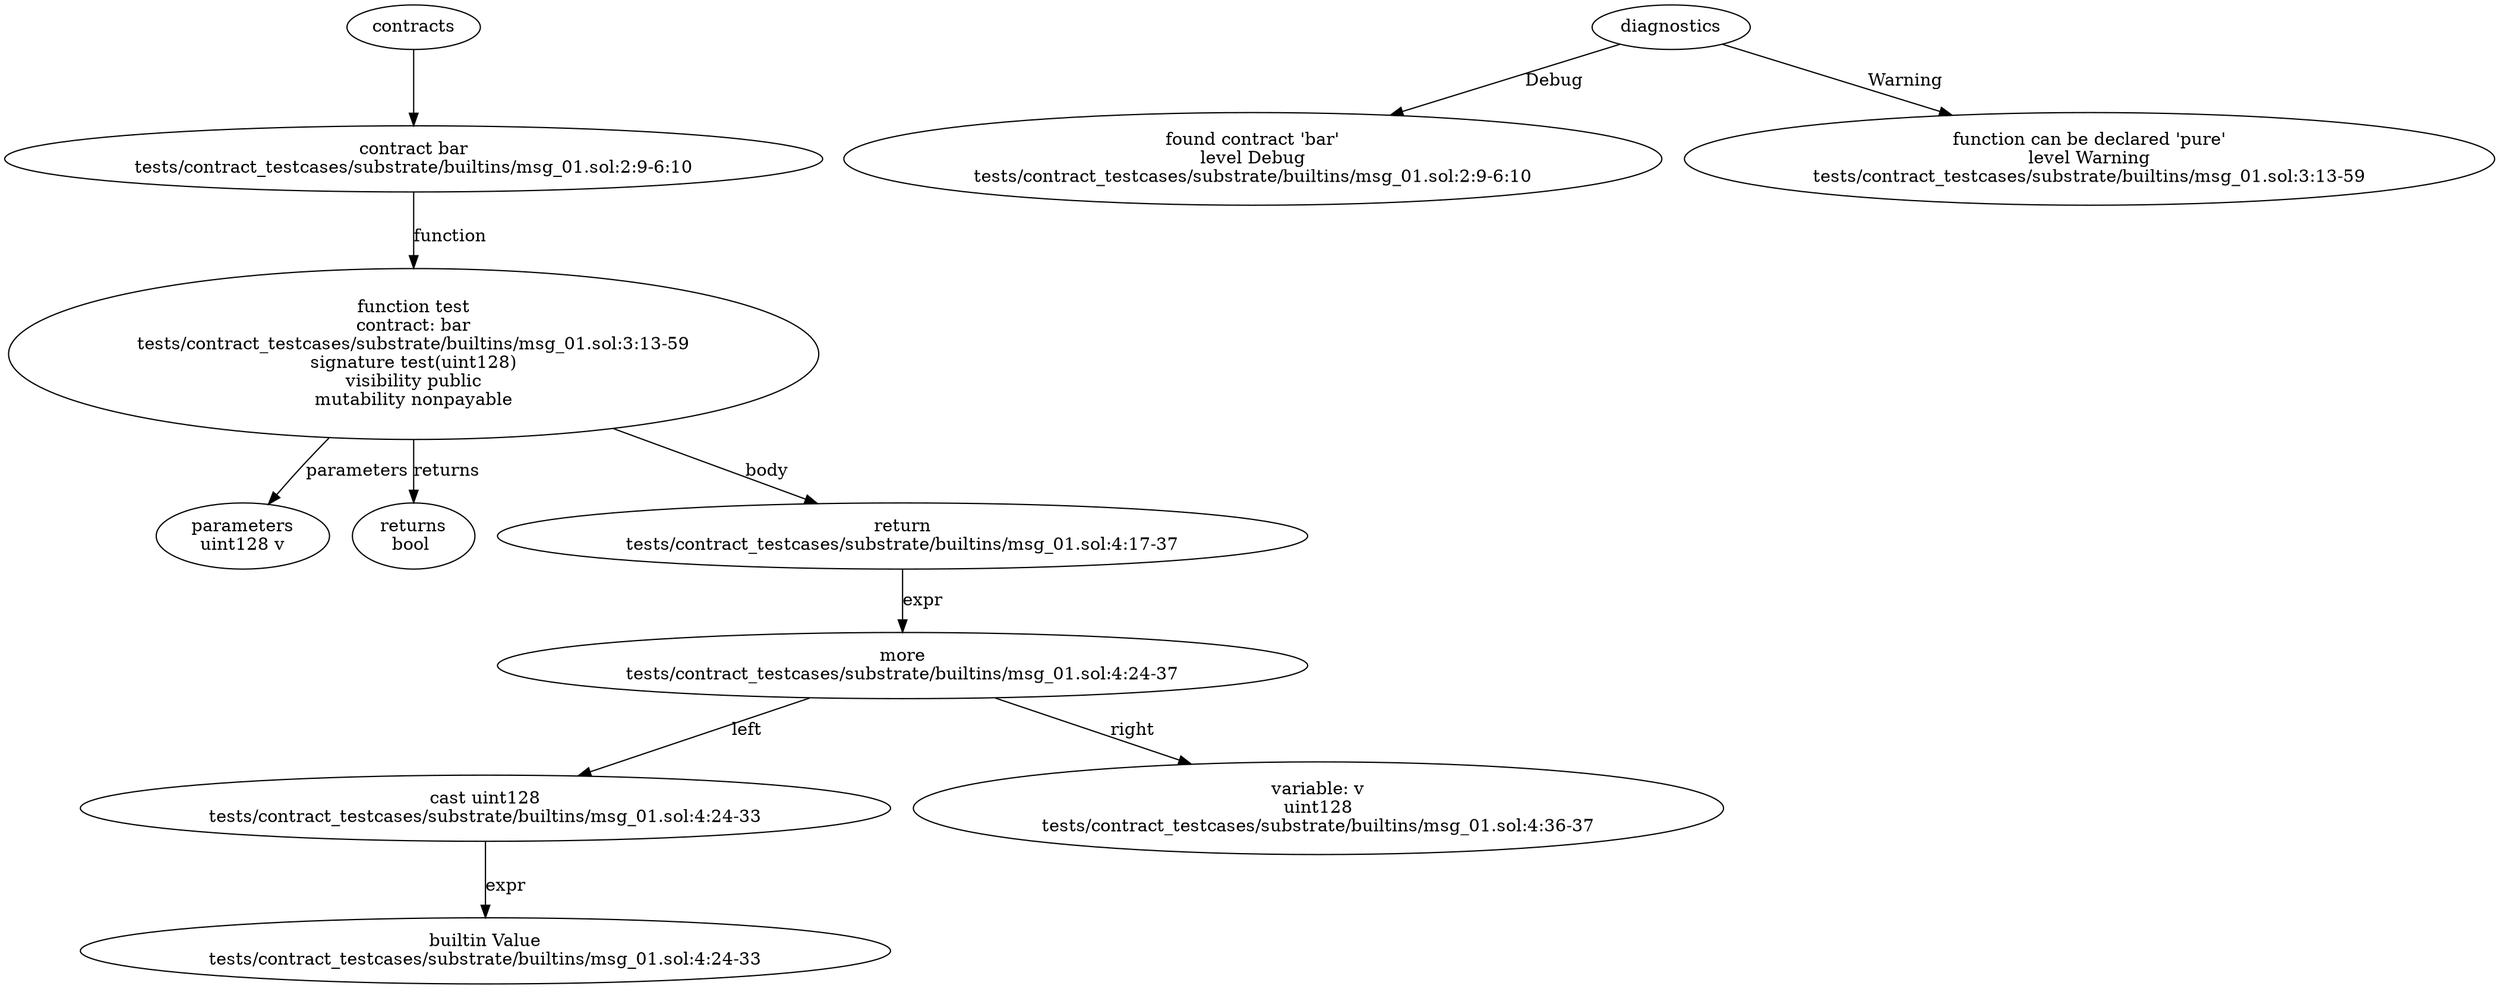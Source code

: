 strict digraph "tests/contract_testcases/substrate/builtins/msg_01.sol" {
	contract [label="contract bar\ntests/contract_testcases/substrate/builtins/msg_01.sol:2:9-6:10"]
	test [label="function test\ncontract: bar\ntests/contract_testcases/substrate/builtins/msg_01.sol:3:13-59\nsignature test(uint128)\nvisibility public\nmutability nonpayable"]
	parameters [label="parameters\nuint128 v"]
	returns [label="returns\nbool "]
	return [label="return\ntests/contract_testcases/substrate/builtins/msg_01.sol:4:17-37"]
	more [label="more\ntests/contract_testcases/substrate/builtins/msg_01.sol:4:24-37"]
	cast [label="cast uint128\ntests/contract_testcases/substrate/builtins/msg_01.sol:4:24-33"]
	builtins [label="builtin Value\ntests/contract_testcases/substrate/builtins/msg_01.sol:4:24-33"]
	variable [label="variable: v\nuint128\ntests/contract_testcases/substrate/builtins/msg_01.sol:4:36-37"]
	diagnostic [label="found contract 'bar'\nlevel Debug\ntests/contract_testcases/substrate/builtins/msg_01.sol:2:9-6:10"]
	diagnostic_12 [label="function can be declared 'pure'\nlevel Warning\ntests/contract_testcases/substrate/builtins/msg_01.sol:3:13-59"]
	contracts -> contract
	contract -> test [label="function"]
	test -> parameters [label="parameters"]
	test -> returns [label="returns"]
	test -> return [label="body"]
	return -> more [label="expr"]
	more -> cast [label="left"]
	cast -> builtins [label="expr"]
	more -> variable [label="right"]
	diagnostics -> diagnostic [label="Debug"]
	diagnostics -> diagnostic_12 [label="Warning"]
}
